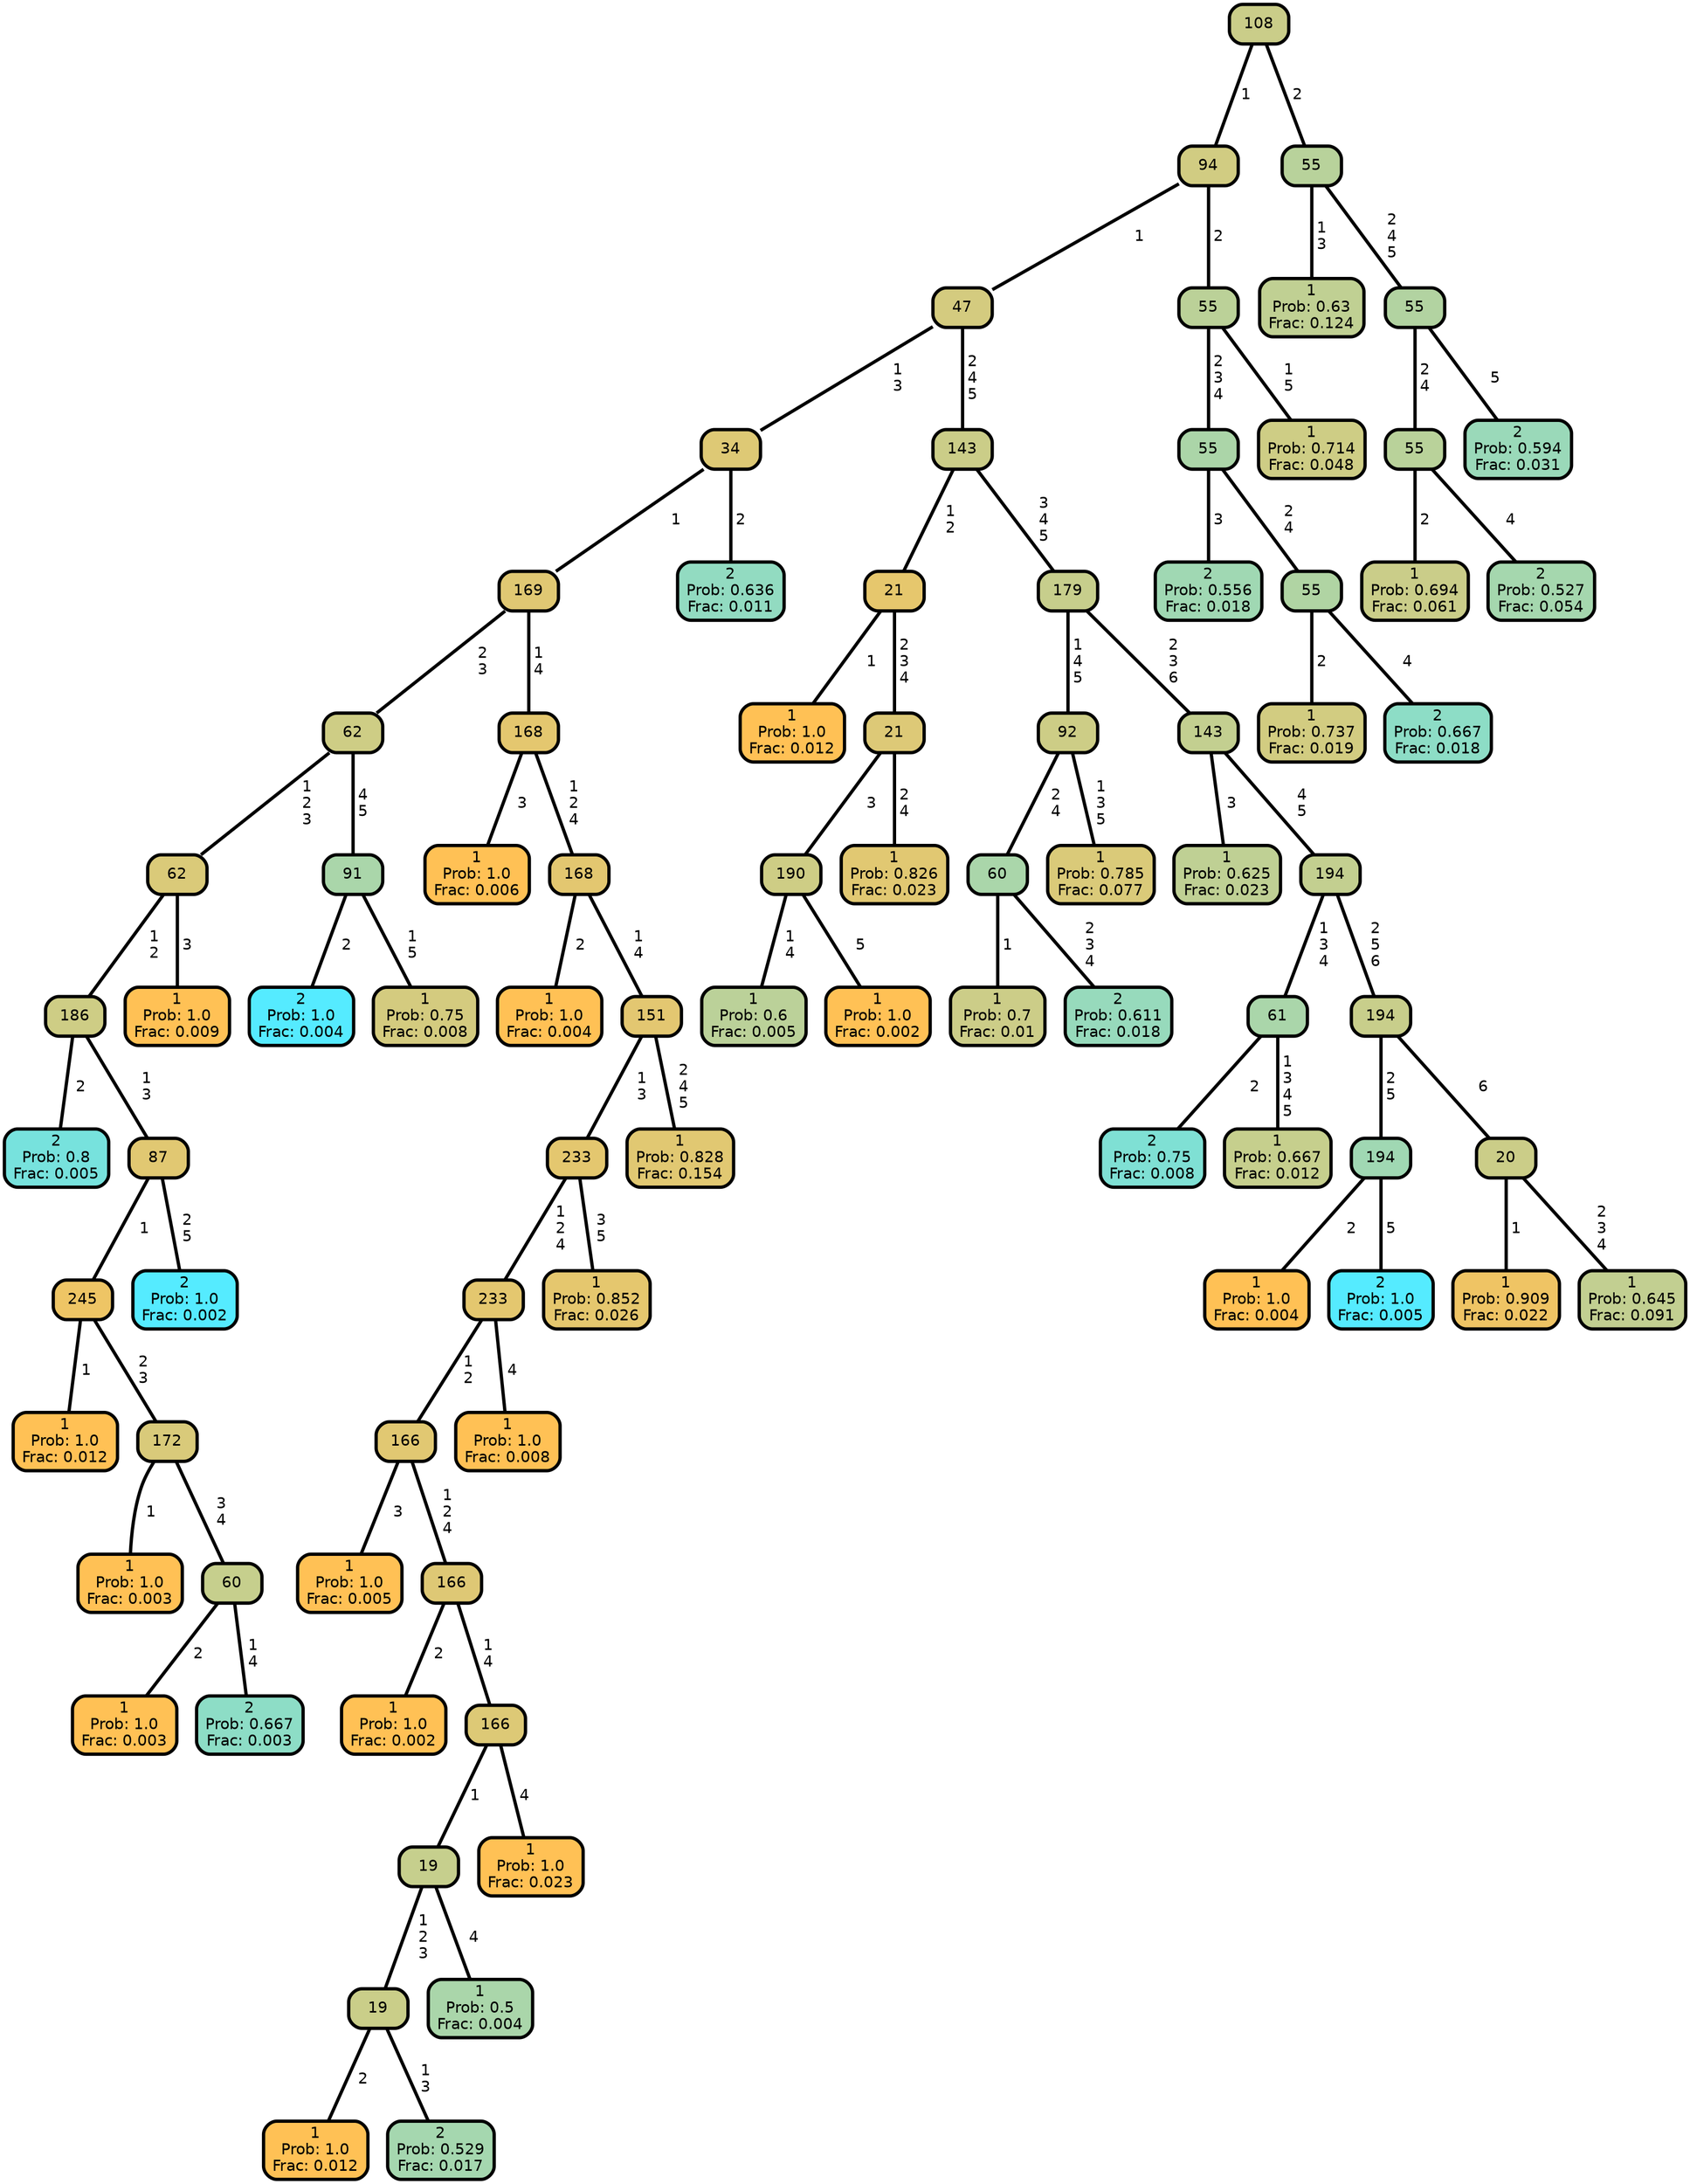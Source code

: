 graph Tree {
node [shape=box, style="filled, rounded",color="black",penwidth="3",fontcolor="black",                 fontname=helvetica] ;
graph [ranksep="0 equally", splines=straight,                 bgcolor=transparent, dpi=200] ;
edge [fontname=helvetica, color=black] ;
0 [label="2
Prob: 0.8
Frac: 0.005", fillcolor="#77e2dd"] ;
1 [label="186", fillcolor="#cecd85"] ;
2 [label="1
Prob: 1.0
Frac: 0.012", fillcolor="#ffc155"] ;
3 [label="245", fillcolor="#eec565"] ;
4 [label="1
Prob: 1.0
Frac: 0.003", fillcolor="#ffc155"] ;
5 [label="172", fillcolor="#d9ca7a"] ;
6 [label="1
Prob: 1.0
Frac: 0.003", fillcolor="#ffc155"] ;
7 [label="60", fillcolor="#c6cf8d"] ;
8 [label="2
Prob: 0.667
Frac: 0.003", fillcolor="#8dddc6"] ;
9 [label="87", fillcolor="#e1c872"] ;
10 [label="2
Prob: 1.0
Frac: 0.002", fillcolor="#55ebff"] ;
11 [label="62", fillcolor="#daca79"] ;
12 [label="1
Prob: 1.0
Frac: 0.009", fillcolor="#ffc155"] ;
13 [label="62", fillcolor="#cecd85"] ;
14 [label="2
Prob: 1.0
Frac: 0.004", fillcolor="#55ebff"] ;
15 [label="91", fillcolor="#aad6aa"] ;
16 [label="1
Prob: 0.75
Frac: 0.008", fillcolor="#d4cb7f"] ;
17 [label="169", fillcolor="#e0c873"] ;
18 [label="1
Prob: 1.0
Frac: 0.006", fillcolor="#ffc155"] ;
19 [label="168", fillcolor="#e4c76f"] ;
20 [label="1
Prob: 1.0
Frac: 0.004", fillcolor="#ffc155"] ;
21 [label="168", fillcolor="#e3c770"] ;
22 [label="1
Prob: 1.0
Frac: 0.005", fillcolor="#ffc155"] ;
23 [label="166", fillcolor="#e1c872"] ;
24 [label="1
Prob: 1.0
Frac: 0.002", fillcolor="#ffc155"] ;
25 [label="166", fillcolor="#dec875"] ;
26 [label="1
Prob: 1.0
Frac: 0.012", fillcolor="#ffc155"] ;
27 [label="19", fillcolor="#cace89"] ;
28 [label="2
Prob: 0.529
Frac: 0.017", fillcolor="#a5d7af"] ;
29 [label="19", fillcolor="#c6cf8d"] ;
30 [label="1
Prob: 0.5
Frac: 0.004", fillcolor="#aad6aa"] ;
31 [label="166", fillcolor="#ddc976"] ;
32 [label="1
Prob: 1.0
Frac: 0.023", fillcolor="#ffc155"] ;
33 [label="233", fillcolor="#e4c76f"] ;
34 [label="1
Prob: 1.0
Frac: 0.008", fillcolor="#ffc155"] ;
35 [label="233", fillcolor="#e4c76f"] ;
36 [label="1
Prob: 0.852
Frac: 0.026", fillcolor="#e5c76e"] ;
37 [label="151", fillcolor="#e3c771"] ;
38 [label="1
Prob: 0.828
Frac: 0.154", fillcolor="#e1c872"] ;
39 [label="34", fillcolor="#dec975"] ;
40 [label="2
Prob: 0.636
Frac: 0.011", fillcolor="#92dbc1"] ;
41 [label="47", fillcolor="#d4cb7f"] ;
42 [label="1
Prob: 1.0
Frac: 0.012", fillcolor="#ffc155"] ;
43 [label="21", fillcolor="#e6c76d"] ;
44 [label="1
Prob: 0.6
Frac: 0.005", fillcolor="#bbd199"] ;
45 [label="190", fillcolor="#cecd85"] ;
46 [label="1
Prob: 1.0
Frac: 0.002", fillcolor="#ffc155"] ;
47 [label="21", fillcolor="#ddc977"] ;
48 [label="1
Prob: 0.826
Frac: 0.023", fillcolor="#e1c872"] ;
49 [label="143", fillcolor="#cbcd88"] ;
50 [label="1
Prob: 0.7
Frac: 0.01", fillcolor="#cccd88"] ;
51 [label="60", fillcolor="#aad6aa"] ;
52 [label="2
Prob: 0.611
Frac: 0.018", fillcolor="#97dabc"] ;
53 [label="92", fillcolor="#cdcd86"] ;
54 [label="1
Prob: 0.785
Frac: 0.077", fillcolor="#daca79"] ;
55 [label="179", fillcolor="#c7ce8c"] ;
56 [label="1
Prob: 0.625
Frac: 0.023", fillcolor="#bfd094"] ;
57 [label="143", fillcolor="#c3cf90"] ;
58 [label="2
Prob: 0.75
Frac: 0.008", fillcolor="#7fe0d4"] ;
59 [label="61", fillcolor="#aad6aa"] ;
60 [label="1
Prob: 0.667
Frac: 0.012", fillcolor="#c6cf8d"] ;
61 [label="194", fillcolor="#c3cf90"] ;
62 [label="1
Prob: 1.0
Frac: 0.004", fillcolor="#ffc155"] ;
63 [label="194", fillcolor="#a0d8b3"] ;
64 [label="2
Prob: 1.0
Frac: 0.005", fillcolor="#55ebff"] ;
65 [label="194", fillcolor="#c8ce8b"] ;
66 [label="1
Prob: 0.909
Frac: 0.022", fillcolor="#efc464"] ;
67 [label="20", fillcolor="#cbcd88"] ;
68 [label="1
Prob: 0.645
Frac: 0.091", fillcolor="#c2cf91"] ;
69 [label="94", fillcolor="#d1cc82"] ;
70 [label="2
Prob: 0.556
Frac: 0.018", fillcolor="#a0d8b3"] ;
71 [label="55", fillcolor="#abd5a8"] ;
72 [label="1
Prob: 0.737
Frac: 0.019", fillcolor="#d2cc81"] ;
73 [label="55", fillcolor="#b0d4a3"] ;
74 [label="2
Prob: 0.667
Frac: 0.018", fillcolor="#8dddc6"] ;
75 [label="55", fillcolor="#bbd198"] ;
76 [label="1
Prob: 0.714
Frac: 0.048", fillcolor="#cecd85"] ;
77 [label="108", fillcolor="#cacd89"] ;
78 [label="1
Prob: 0.63
Frac: 0.124", fillcolor="#c0d093"] ;
79 [label="55", fillcolor="#b8d29b"] ;
80 [label="1
Prob: 0.694
Frac: 0.061", fillcolor="#cacd89"] ;
81 [label="55", fillcolor="#b9d29a"] ;
82 [label="2
Prob: 0.527
Frac: 0.054", fillcolor="#a5d7ae"] ;
83 [label="55", fillcolor="#b2d3a1"] ;
84 [label="2
Prob: 0.594
Frac: 0.031", fillcolor="#9ad9b9"] ;
1 -- 0 [label=" 2",penwidth=3] ;
1 -- 9 [label=" 1\n 3",penwidth=3] ;
3 -- 2 [label=" 1",penwidth=3] ;
3 -- 5 [label=" 2\n 3",penwidth=3] ;
5 -- 4 [label=" 1",penwidth=3] ;
5 -- 7 [label=" 3\n 4",penwidth=3] ;
7 -- 6 [label=" 2",penwidth=3] ;
7 -- 8 [label=" 1\n 4",penwidth=3] ;
9 -- 3 [label=" 1",penwidth=3] ;
9 -- 10 [label=" 2\n 5",penwidth=3] ;
11 -- 1 [label=" 1\n 2",penwidth=3] ;
11 -- 12 [label=" 3",penwidth=3] ;
13 -- 11 [label=" 1\n 2\n 3",penwidth=3] ;
13 -- 15 [label=" 4\n 5",penwidth=3] ;
15 -- 14 [label=" 2",penwidth=3] ;
15 -- 16 [label=" 1\n 5",penwidth=3] ;
17 -- 13 [label=" 2\n 3",penwidth=3] ;
17 -- 19 [label=" 1\n 4",penwidth=3] ;
19 -- 18 [label=" 3",penwidth=3] ;
19 -- 21 [label=" 1\n 2\n 4",penwidth=3] ;
21 -- 20 [label=" 2",penwidth=3] ;
21 -- 37 [label=" 1\n 4",penwidth=3] ;
23 -- 22 [label=" 3",penwidth=3] ;
23 -- 25 [label=" 1\n 2\n 4",penwidth=3] ;
25 -- 24 [label=" 2",penwidth=3] ;
25 -- 31 [label=" 1\n 4",penwidth=3] ;
27 -- 26 [label=" 2",penwidth=3] ;
27 -- 28 [label=" 1\n 3",penwidth=3] ;
29 -- 27 [label=" 1\n 2\n 3",penwidth=3] ;
29 -- 30 [label=" 4",penwidth=3] ;
31 -- 29 [label=" 1",penwidth=3] ;
31 -- 32 [label=" 4",penwidth=3] ;
33 -- 23 [label=" 1\n 2",penwidth=3] ;
33 -- 34 [label=" 4",penwidth=3] ;
35 -- 33 [label=" 1\n 2\n 4",penwidth=3] ;
35 -- 36 [label=" 3\n 5",penwidth=3] ;
37 -- 35 [label=" 1\n 3",penwidth=3] ;
37 -- 38 [label=" 2\n 4\n 5",penwidth=3] ;
39 -- 17 [label=" 1",penwidth=3] ;
39 -- 40 [label=" 2",penwidth=3] ;
41 -- 39 [label=" 1\n 3",penwidth=3] ;
41 -- 49 [label=" 2\n 4\n 5",penwidth=3] ;
43 -- 42 [label=" 1",penwidth=3] ;
43 -- 47 [label=" 2\n 3\n 4",penwidth=3] ;
45 -- 44 [label=" 1\n 4",penwidth=3] ;
45 -- 46 [label=" 5",penwidth=3] ;
47 -- 45 [label=" 3",penwidth=3] ;
47 -- 48 [label=" 2\n 4",penwidth=3] ;
49 -- 43 [label=" 1\n 2",penwidth=3] ;
49 -- 55 [label=" 3\n 4\n 5",penwidth=3] ;
51 -- 50 [label=" 1",penwidth=3] ;
51 -- 52 [label=" 2\n 3\n 4",penwidth=3] ;
53 -- 51 [label=" 2\n 4",penwidth=3] ;
53 -- 54 [label=" 1\n 3\n 5",penwidth=3] ;
55 -- 53 [label=" 1\n 4\n 5",penwidth=3] ;
55 -- 57 [label=" 2\n 3\n 6",penwidth=3] ;
57 -- 56 [label=" 3",penwidth=3] ;
57 -- 61 [label=" 4\n 5",penwidth=3] ;
59 -- 58 [label=" 2",penwidth=3] ;
59 -- 60 [label=" 1\n 3\n 4\n 5",penwidth=3] ;
61 -- 59 [label=" 1\n 3\n 4",penwidth=3] ;
61 -- 65 [label=" 2\n 5\n 6",penwidth=3] ;
63 -- 62 [label=" 2",penwidth=3] ;
63 -- 64 [label=" 5",penwidth=3] ;
65 -- 63 [label=" 2\n 5",penwidth=3] ;
65 -- 67 [label=" 6",penwidth=3] ;
67 -- 66 [label=" 1",penwidth=3] ;
67 -- 68 [label=" 2\n 3\n 4",penwidth=3] ;
69 -- 41 [label=" 1",penwidth=3] ;
69 -- 75 [label=" 2",penwidth=3] ;
71 -- 70 [label=" 3",penwidth=3] ;
71 -- 73 [label=" 2\n 4",penwidth=3] ;
73 -- 72 [label=" 2",penwidth=3] ;
73 -- 74 [label=" 4",penwidth=3] ;
75 -- 71 [label=" 2\n 3\n 4",penwidth=3] ;
75 -- 76 [label=" 1\n 5",penwidth=3] ;
77 -- 69 [label=" 1",penwidth=3] ;
77 -- 79 [label=" 2",penwidth=3] ;
79 -- 78 [label=" 1\n 3",penwidth=3] ;
79 -- 83 [label=" 2\n 4\n 5",penwidth=3] ;
81 -- 80 [label=" 2",penwidth=3] ;
81 -- 82 [label=" 4",penwidth=3] ;
83 -- 81 [label=" 2\n 4",penwidth=3] ;
83 -- 84 [label=" 5",penwidth=3] ;
{rank = same;}}